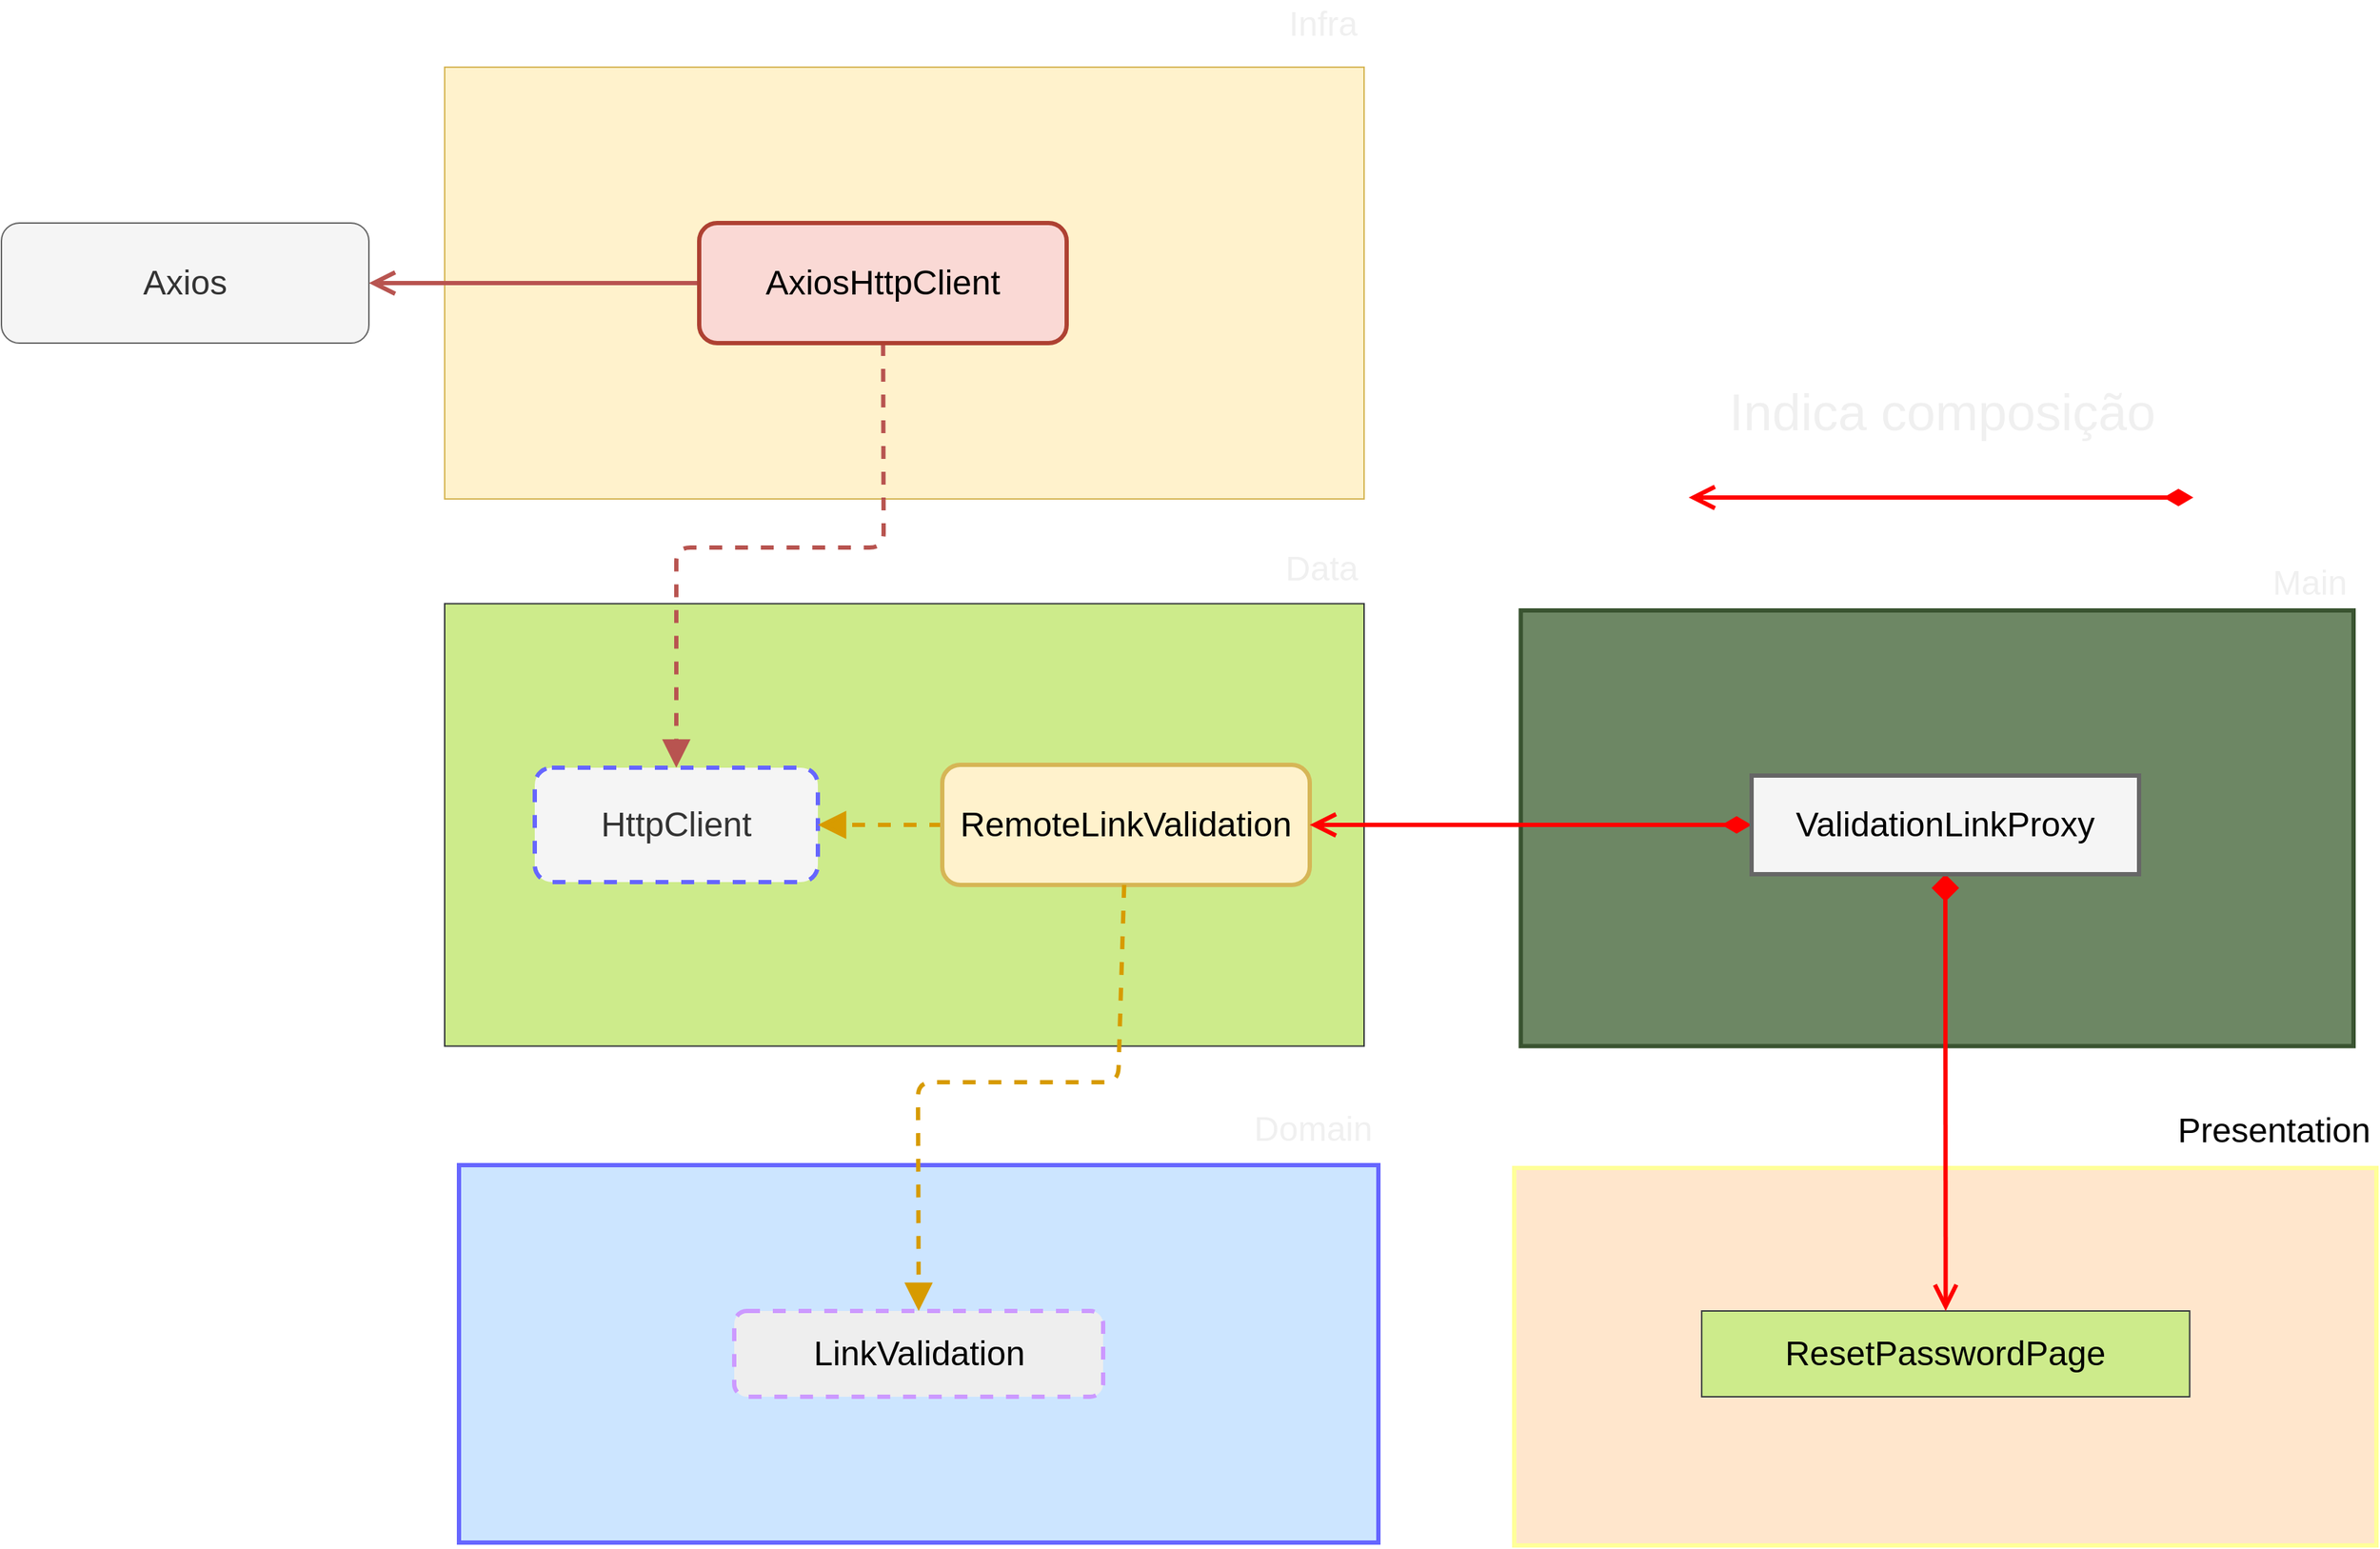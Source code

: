 <mxfile>
    <diagram id="fmEPCrcAMLsokTtu_gAn" name="Page-1">
        <mxGraphModel dx="2884" dy="1667" grid="0" gridSize="10" guides="1" tooltips="1" connect="1" arrows="1" fold="1" page="0" pageScale="1" pageWidth="827" pageHeight="1169" math="0" shadow="0">
            <root>
                <mxCell id="0"/>
                <mxCell id="1" parent="0"/>
                <mxCell id="60" value="" style="whiteSpace=wrap;html=1;rounded=0;glass=0;labelBackgroundColor=none;fontSize=24;fontColor=#ffffff;strokeColor=#3A5431;strokeWidth=3;fillColor=#6d8764;" vertex="1" parent="1">
                    <mxGeometry x="237.61" y="-7" width="582.39" height="304.75" as="geometry"/>
                </mxCell>
                <mxCell id="8" value="" style="whiteSpace=wrap;html=1;rounded=0;fontSize=24;fillColor=#cdeb8b;strokeColor=#36393d;" parent="1" vertex="1">
                    <mxGeometry x="-515" y="-11.75" width="643" height="309.5" as="geometry"/>
                </mxCell>
                <mxCell id="6" value="HttpClient" style="whiteSpace=wrap;html=1;fontSize=24;dashed=1;rounded=1;fillColor=#f5f5f5;fontColor=#333333;strokeColor=#6666FF;strokeWidth=3;" parent="1" vertex="1">
                    <mxGeometry x="-452" y="103" width="198" height="80" as="geometry"/>
                </mxCell>
                <mxCell id="10" value="" style="edgeStyle=none;html=1;dashed=1;fontSize=24;endArrow=block;endFill=1;strokeWidth=3;fillColor=#ffe6cc;strokeColor=#d79b00;endSize=12;" parent="1" source="9" target="6" edge="1">
                    <mxGeometry relative="1" as="geometry"/>
                </mxCell>
                <mxCell id="9" value="&lt;font color=&quot;#000000&quot;&gt;RemoteLinkValidation&lt;/font&gt;" style="whiteSpace=wrap;html=1;rounded=1;fontSize=24;fillColor=#fff2cc;strokeColor=#d6b656;strokeWidth=3;" parent="1" vertex="1">
                    <mxGeometry x="-167" y="101" width="257" height="84" as="geometry"/>
                </mxCell>
                <mxCell id="11" value="" style="whiteSpace=wrap;html=1;rounded=0;fontSize=24;fillColor=#fff2cc;strokeColor=#d6b656;" parent="1" vertex="1">
                    <mxGeometry x="-515" y="-387" width="643" height="302" as="geometry"/>
                </mxCell>
                <mxCell id="15" style="edgeStyle=none;html=1;entryX=0.5;entryY=0;entryDx=0;entryDy=0;dashed=1;fontSize=24;endArrow=block;endFill=1;strokeWidth=3;fillColor=#f8cecc;strokeColor=#b85450;endSize=12;" parent="1" source="13" target="6" edge="1">
                    <mxGeometry relative="1" as="geometry">
                        <Array as="points">
                            <mxPoint x="-208" y="-51"/>
                            <mxPoint x="-353" y="-51"/>
                        </Array>
                    </mxGeometry>
                </mxCell>
                <mxCell id="17" style="edgeStyle=none;html=1;entryX=1;entryY=0.5;entryDx=0;entryDy=0;fontSize=24;endArrow=open;endFill=0;strokeWidth=3;endSize=12;fillColor=#f8cecc;strokeColor=#b85450;" parent="1" source="13" target="16" edge="1">
                    <mxGeometry relative="1" as="geometry"/>
                </mxCell>
                <mxCell id="13" value="&lt;font color=&quot;#000000&quot;&gt;AxiosHttpClient&lt;/font&gt;" style="whiteSpace=wrap;html=1;rounded=1;fontSize=24;fillColor=#fad9d5;strokeColor=#ae4132;strokeWidth=3;" parent="1" vertex="1">
                    <mxGeometry x="-337" y="-278" width="257" height="84" as="geometry"/>
                </mxCell>
                <mxCell id="16" value="Axios" style="whiteSpace=wrap;html=1;rounded=1;fontSize=24;fillColor=#f5f5f5;fontColor=#333333;strokeColor=#666666;" parent="1" vertex="1">
                    <mxGeometry x="-825" y="-278" width="257" height="84" as="geometry"/>
                </mxCell>
                <mxCell id="18" value="" style="whiteSpace=wrap;html=1;rounded=0;fontSize=24;fillColor=#cce5ff;strokeColor=#6666FF;strokeWidth=3;" parent="1" vertex="1">
                    <mxGeometry x="-505" y="381" width="643" height="264" as="geometry"/>
                </mxCell>
                <mxCell id="19" value="&lt;font color=&quot;#000000&quot;&gt;LinkValidation&lt;/font&gt;" style="whiteSpace=wrap;html=1;rounded=1;fontSize=24;dashed=1;fillColor=#eeeeee;strokeColor=#CC99FF;strokeWidth=3;" parent="1" vertex="1">
                    <mxGeometry x="-312.5" y="483" width="258" height="60" as="geometry"/>
                </mxCell>
                <mxCell id="20" style="edgeStyle=none;html=1;fontSize=24;endArrow=block;endFill=1;endSize=12;strokeWidth=3;dashed=1;entryX=0.5;entryY=0;entryDx=0;entryDy=0;fillColor=#ffe6cc;strokeColor=#d79b00;" parent="1" source="9" target="19" edge="1">
                    <mxGeometry relative="1" as="geometry">
                        <Array as="points">
                            <mxPoint x="-44" y="323"/>
                            <mxPoint x="-184" y="323"/>
                        </Array>
                    </mxGeometry>
                </mxCell>
                <mxCell id="42" value="" style="whiteSpace=wrap;html=1;rounded=0;fontSize=24;fillColor=#ffe6cc;strokeColor=#FFFF99;strokeWidth=3;" parent="1" vertex="1">
                    <mxGeometry x="233" y="383" width="603" height="264" as="geometry"/>
                </mxCell>
                <mxCell id="43" value="&lt;font color=&quot;#000000&quot;&gt;ResetPasswordPage&lt;/font&gt;" style="whiteSpace=wrap;html=1;rounded=0;fontSize=24;fillColor=#cdeb8b;strokeColor=#36393d;" parent="1" vertex="1">
                    <mxGeometry x="364.12" y="483" width="341.25" height="60" as="geometry"/>
                </mxCell>
                <mxCell id="44" style="edgeStyle=none;html=1;entryX=0.5;entryY=0;entryDx=0;entryDy=0;fontSize=24;startArrow=diamond;startFill=1;endArrow=open;endFill=0;strokeWidth=3;strokeColor=#FF0000;sketch=0;jumpStyle=none;endSize=12;startSize=12;exitX=0.5;exitY=1;exitDx=0;exitDy=0;" parent="1" source="59" target="43" edge="1">
                    <mxGeometry relative="1" as="geometry">
                        <mxPoint x="534.749" y="179" as="sourcePoint"/>
                    </mxGeometry>
                </mxCell>
                <mxCell id="46" style="edgeStyle=none;html=1;entryX=1;entryY=0.5;entryDx=0;entryDy=0;fontSize=24;startArrow=diamondThin;startFill=1;endArrow=open;endFill=0;startSize=12;endSize=12;strokeWidth=3;strokeColor=#FF0000;exitX=0;exitY=0.5;exitDx=0;exitDy=0;" parent="1" source="59" target="9" edge="1">
                    <mxGeometry relative="1" as="geometry">
                        <mxPoint x="416" y="136.33" as="sourcePoint"/>
                    </mxGeometry>
                </mxCell>
                <mxCell id="49" value="Presentation" style="text;html=1;align=center;verticalAlign=middle;resizable=0;points=[];autosize=1;strokeColor=none;fillColor=none;fontSize=24;" parent="1" vertex="1">
                    <mxGeometry x="691" y="340" width="145" height="33" as="geometry"/>
                </mxCell>
                <mxCell id="50" style="edgeStyle=none;sketch=0;jumpStyle=none;html=1;fontSize=36;fontColor=#000000;startArrow=diamondThin;startFill=1;endArrow=open;endFill=0;strokeColor=#FF0000;strokeWidth=3;endSize=12;startSize=12;" parent="1" edge="1">
                    <mxGeometry relative="1" as="geometry">
                        <mxPoint x="355.003" y="-86.003" as="targetPoint"/>
                        <mxPoint x="708" y="-86" as="sourcePoint"/>
                    </mxGeometry>
                </mxCell>
                <mxCell id="54" value="&lt;font color=&quot;#f0f0f0&quot;&gt;Indica composição&lt;/font&gt;" style="text;html=1;align=center;verticalAlign=middle;resizable=0;points=[];autosize=1;strokeColor=none;fillColor=none;fontSize=36;fontColor=#000000;" parent="1" vertex="1">
                    <mxGeometry x="377.5" y="-170" width="308" height="47" as="geometry"/>
                </mxCell>
                <mxCell id="55" value="&lt;font style=&quot;font-size: 24px&quot;&gt;Domain&lt;/font&gt;" style="text;html=1;align=center;verticalAlign=middle;resizable=0;points=[];autosize=1;strokeColor=none;fillColor=none;fontSize=36;fontColor=#F0F0F0;" parent="1" vertex="1">
                    <mxGeometry x="45" y="325" width="93" height="51" as="geometry"/>
                </mxCell>
                <mxCell id="57" value="Data" style="text;html=1;align=center;verticalAlign=middle;resizable=0;points=[];autosize=1;strokeColor=none;fillColor=none;fontSize=24;fontColor=#F0F0F0;" parent="1" vertex="1">
                    <mxGeometry x="67" y="-53" width="61" height="33" as="geometry"/>
                </mxCell>
                <mxCell id="58" value="Infra" style="text;html=1;align=center;verticalAlign=middle;resizable=0;points=[];autosize=1;strokeColor=none;fillColor=none;fontSize=24;fontColor=#F0F0F0;" parent="1" vertex="1">
                    <mxGeometry x="70" y="-434" width="58" height="33" as="geometry"/>
                </mxCell>
                <mxCell id="59" value="&lt;span style=&quot;color: rgb(0 , 0 , 0)&quot;&gt;ValidationLinkProxy&lt;/span&gt;" style="whiteSpace=wrap;html=1;rounded=0;glass=0;labelBackgroundColor=none;fontSize=24;fontColor=#333333;strokeColor=#666666;strokeWidth=3;fillColor=#f5f5f5;" parent="1" vertex="1">
                    <mxGeometry x="399" y="108.5" width="271" height="69" as="geometry"/>
                </mxCell>
                <mxCell id="61" value="Main" style="text;html=1;align=center;verticalAlign=middle;resizable=0;points=[];autosize=1;strokeColor=none;fillColor=none;fontSize=24;fontColor=#F0F0F0;" vertex="1" parent="1">
                    <mxGeometry x="758" y="-43" width="62" height="33" as="geometry"/>
                </mxCell>
            </root>
        </mxGraphModel>
    </diagram>
</mxfile>
